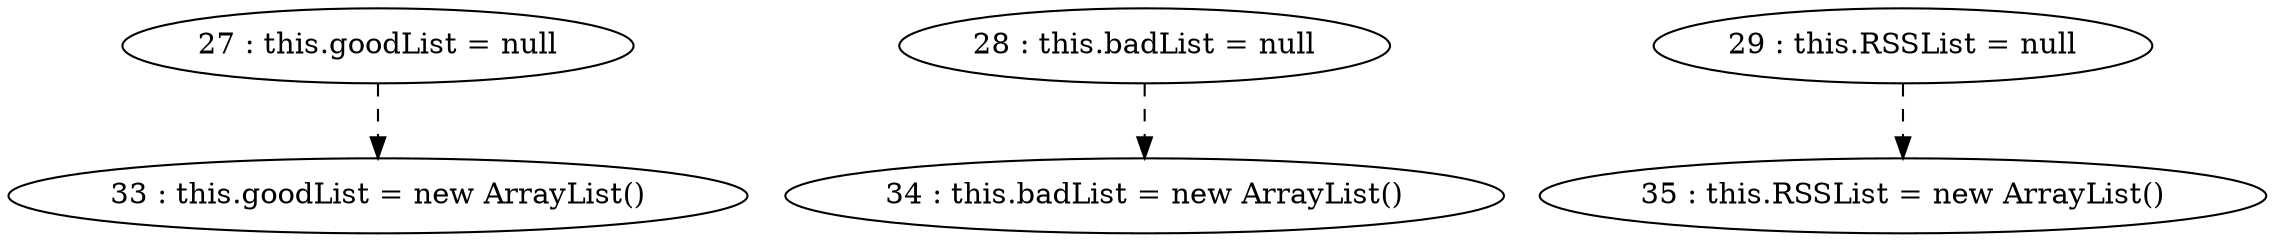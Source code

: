 digraph G {
"27 : this.goodList = null"
"27 : this.goodList = null" -> "33 : this.goodList = new ArrayList()" [style=dashed]
"28 : this.badList = null"
"28 : this.badList = null" -> "34 : this.badList = new ArrayList()" [style=dashed]
"29 : this.RSSList = null"
"29 : this.RSSList = null" -> "35 : this.RSSList = new ArrayList()" [style=dashed]
"33 : this.goodList = new ArrayList()"
"34 : this.badList = new ArrayList()"
"35 : this.RSSList = new ArrayList()"
}